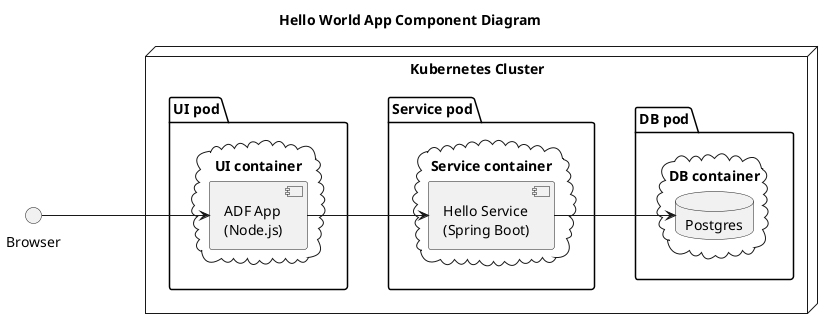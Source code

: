 @startuml

Title: Hello World App Component Diagram

left to right direction

() Browser as B

node "Kubernetes Cluster" {
    package "UI pod" {
        cloud "UI container" {
            component [ADF App\n(Node.js)] as UI
        }
    }

    package "Service pod" {
        cloud "Service container" {
            component [Hello Service\n(Spring Boot)] as Svc
        }
    }

    package "DB pod" {
        cloud "DB container" {
            database Postgres as DB
        }
    }
}

B ---> UI
UI ---> Svc
Svc ---> DB

@enduml 